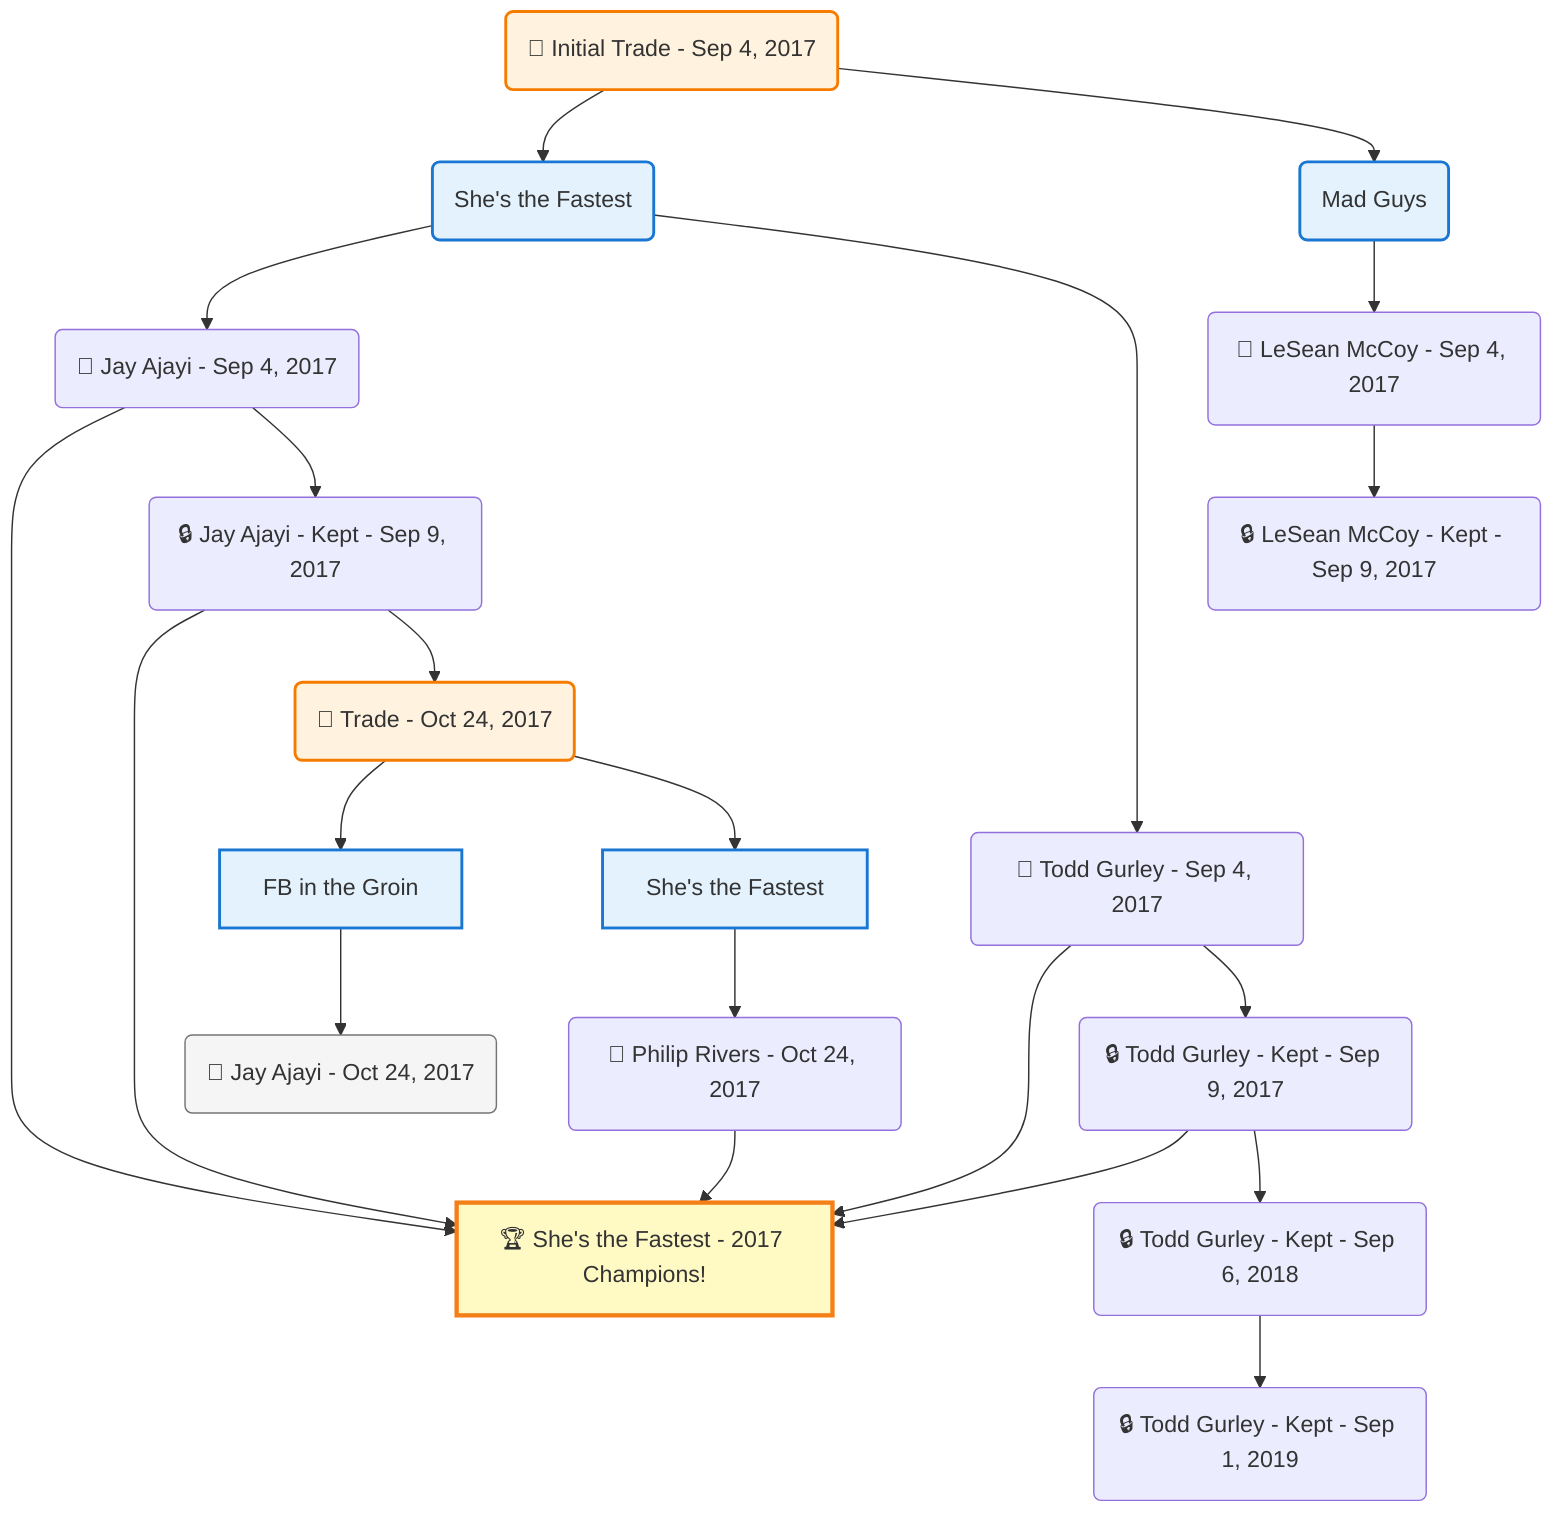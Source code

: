 flowchart TD

    TRADE_MAIN("🔄 Initial Trade - Sep 4, 2017")
    TEAM_1("She's the Fastest")
    TEAM_2("Mad Guys")
    NODE_342070a1-be0c-42aa-aedd-0ccad980b574("🔄 Jay Ajayi - Sep 4, 2017")
    CHAMP_4449259f-64af-44fd-9235-1facc0926234_2017["🏆 She's the Fastest - 2017 Champions!"]
    NODE_c26b55c1-4a85-45e4-8cc0-589e05ed701f("🔒 Jay Ajayi - Kept - Sep 9, 2017")
    TRADE_c1f694f3-bcd6-4c48-88ac-be7badfd3a46_3("🔄 Trade - Oct 24, 2017")
    TEAM_f483ecf1-cd17-4991-854b-e52dfc957b45_4["FB in the Groin"]
    NODE_e0a1586e-d2fc-4385-96de-c3277cf46910("🔄 Jay Ajayi - Oct 24, 2017")
    TEAM_4449259f-64af-44fd-9235-1facc0926234_5["She's the Fastest"]
    NODE_bb510a60-4949-4ed5-8b26-bff6b0df9152("🔄 Philip Rivers - Oct 24, 2017")
    NODE_c0f8a169-bc6c-495e-9c45-26181e5bda87("🔄 Todd Gurley - Sep 4, 2017")
    NODE_26ed1213-fc70-4ae3-8fe1-8bc04cad9ad9("🔒 Todd Gurley - Kept - Sep 9, 2017")
    NODE_2b1dd8e1-8389-44d4-a07e-3600515cddf1("🔒 Todd Gurley - Kept - Sep 6, 2018")
    NODE_c0e9293b-aaf0-4dd4-9a98-3a27f21525aa("🔒 Todd Gurley - Kept - Sep 1, 2019")
    NODE_8b63d102-f4c2-48a5-a58b-8dcd4ba73548("🔄 LeSean McCoy - Sep 4, 2017")
    NODE_8fd8328b-07ef-4e44-af7d-528aa1559bf6("🔒 LeSean McCoy - Kept - Sep 9, 2017")

    TRADE_MAIN --> TEAM_1
    TRADE_MAIN --> TEAM_2
    TEAM_1 --> NODE_342070a1-be0c-42aa-aedd-0ccad980b574
    NODE_342070a1-be0c-42aa-aedd-0ccad980b574 --> CHAMP_4449259f-64af-44fd-9235-1facc0926234_2017
    NODE_342070a1-be0c-42aa-aedd-0ccad980b574 --> NODE_c26b55c1-4a85-45e4-8cc0-589e05ed701f
    NODE_c26b55c1-4a85-45e4-8cc0-589e05ed701f --> CHAMP_4449259f-64af-44fd-9235-1facc0926234_2017
    NODE_c26b55c1-4a85-45e4-8cc0-589e05ed701f --> TRADE_c1f694f3-bcd6-4c48-88ac-be7badfd3a46_3
    TRADE_c1f694f3-bcd6-4c48-88ac-be7badfd3a46_3 --> TEAM_f483ecf1-cd17-4991-854b-e52dfc957b45_4
    TEAM_f483ecf1-cd17-4991-854b-e52dfc957b45_4 --> NODE_e0a1586e-d2fc-4385-96de-c3277cf46910
    TRADE_c1f694f3-bcd6-4c48-88ac-be7badfd3a46_3 --> TEAM_4449259f-64af-44fd-9235-1facc0926234_5
    TEAM_4449259f-64af-44fd-9235-1facc0926234_5 --> NODE_bb510a60-4949-4ed5-8b26-bff6b0df9152
    NODE_bb510a60-4949-4ed5-8b26-bff6b0df9152 --> CHAMP_4449259f-64af-44fd-9235-1facc0926234_2017
    TEAM_1 --> NODE_c0f8a169-bc6c-495e-9c45-26181e5bda87
    NODE_c0f8a169-bc6c-495e-9c45-26181e5bda87 --> CHAMP_4449259f-64af-44fd-9235-1facc0926234_2017
    NODE_c0f8a169-bc6c-495e-9c45-26181e5bda87 --> NODE_26ed1213-fc70-4ae3-8fe1-8bc04cad9ad9
    NODE_26ed1213-fc70-4ae3-8fe1-8bc04cad9ad9 --> CHAMP_4449259f-64af-44fd-9235-1facc0926234_2017
    NODE_26ed1213-fc70-4ae3-8fe1-8bc04cad9ad9 --> NODE_2b1dd8e1-8389-44d4-a07e-3600515cddf1
    NODE_2b1dd8e1-8389-44d4-a07e-3600515cddf1 --> NODE_c0e9293b-aaf0-4dd4-9a98-3a27f21525aa
    TEAM_2 --> NODE_8b63d102-f4c2-48a5-a58b-8dcd4ba73548
    NODE_8b63d102-f4c2-48a5-a58b-8dcd4ba73548 --> NODE_8fd8328b-07ef-4e44-af7d-528aa1559bf6

    %% Node styling
    classDef teamNode fill:#e3f2fd,stroke:#1976d2,stroke-width:2px
    classDef tradeNode fill:#fff3e0,stroke:#f57c00,stroke-width:2px
    classDef playerNode fill:#f3e5f5,stroke:#7b1fa2,stroke-width:1px
    classDef nonRootPlayerNode fill:#f5f5f5,stroke:#757575,stroke-width:1px
    classDef endNode fill:#ffebee,stroke:#c62828,stroke-width:2px
    classDef waiverNode fill:#e8f5e8,stroke:#388e3c,stroke-width:2px
    classDef championshipNode fill:#fff9c4,stroke:#f57f17,stroke-width:3px

    class TEAM_1,TEAM_2,TEAM_f483ecf1-cd17-4991-854b-e52dfc957b45_4,TEAM_4449259f-64af-44fd-9235-1facc0926234_5 teamNode
    class CHAMP_4449259f-64af-44fd-9235-1facc0926234_2017 championshipNode
    class NODE_e0a1586e-d2fc-4385-96de-c3277cf46910 nonRootPlayerNode
    class TRADE_MAIN,TRADE_c1f694f3-bcd6-4c48-88ac-be7badfd3a46_3 tradeNode